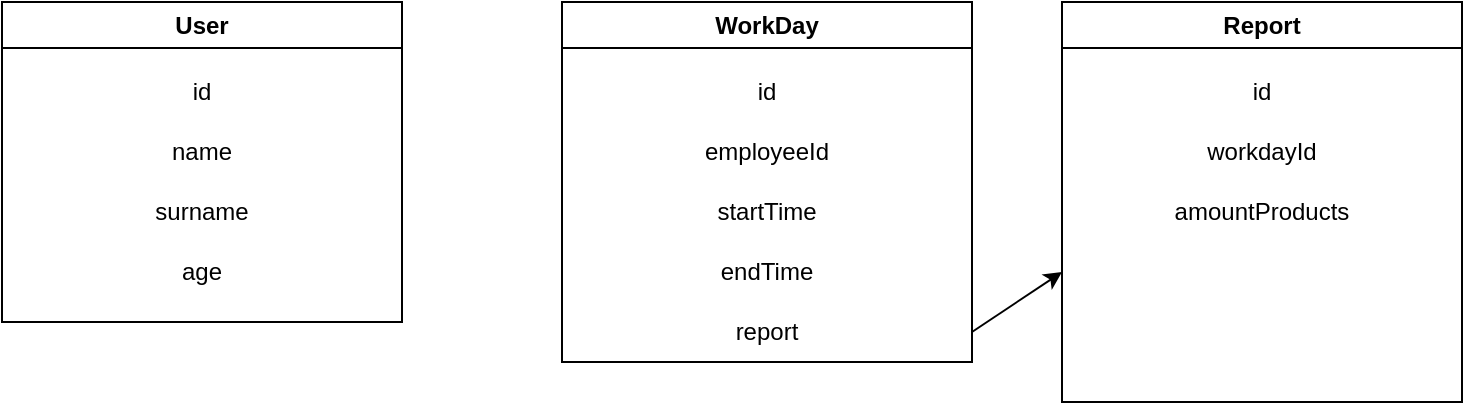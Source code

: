 <mxfile>
    <diagram id="l_IDT9rhOVc0YKBryDaK" name="Page-1">
        <mxGraphModel dx="853" dy="549" grid="1" gridSize="10" guides="1" tooltips="1" connect="1" arrows="1" fold="1" page="1" pageScale="1" pageWidth="850" pageHeight="1100" math="0" shadow="0">
            <root>
                <mxCell id="0"/>
                <mxCell id="1" parent="0"/>
                <mxCell id="10" value="User" style="swimlane;whiteSpace=wrap;html=1;" parent="1" vertex="1">
                    <mxGeometry x="40" y="80" width="200" height="160" as="geometry"/>
                </mxCell>
                <mxCell id="11" value="id" style="text;html=1;strokeColor=none;fillColor=none;align=center;verticalAlign=middle;whiteSpace=wrap;rounded=0;" parent="10" vertex="1">
                    <mxGeometry y="30" width="200" height="30" as="geometry"/>
                </mxCell>
                <mxCell id="12" value="name" style="text;html=1;strokeColor=none;fillColor=none;align=center;verticalAlign=middle;whiteSpace=wrap;rounded=0;" parent="10" vertex="1">
                    <mxGeometry y="60" width="200" height="30" as="geometry"/>
                </mxCell>
                <mxCell id="13" value="surname" style="text;html=1;strokeColor=none;fillColor=none;align=center;verticalAlign=middle;whiteSpace=wrap;rounded=0;" parent="10" vertex="1">
                    <mxGeometry y="90" width="200" height="30" as="geometry"/>
                </mxCell>
                <mxCell id="14" value="age" style="text;html=1;strokeColor=none;fillColor=none;align=center;verticalAlign=middle;whiteSpace=wrap;rounded=0;" parent="10" vertex="1">
                    <mxGeometry y="120" width="200" height="30" as="geometry"/>
                </mxCell>
                <mxCell id="15" value="WorkDay" style="swimlane;whiteSpace=wrap;html=1;" parent="1" vertex="1">
                    <mxGeometry x="320" y="80" width="205" height="180" as="geometry"/>
                </mxCell>
                <mxCell id="17" value="id" style="text;html=1;strokeColor=none;fillColor=none;align=center;verticalAlign=middle;whiteSpace=wrap;rounded=0;" parent="15" vertex="1">
                    <mxGeometry y="30" width="205" height="30" as="geometry"/>
                </mxCell>
                <mxCell id="18" value="startTime" style="text;html=1;strokeColor=none;fillColor=none;align=center;verticalAlign=middle;whiteSpace=wrap;rounded=0;" parent="15" vertex="1">
                    <mxGeometry y="90" width="205" height="30" as="geometry"/>
                </mxCell>
                <mxCell id="19" value="endTime" style="text;html=1;strokeColor=none;fillColor=none;align=center;verticalAlign=middle;whiteSpace=wrap;rounded=0;" parent="15" vertex="1">
                    <mxGeometry y="120" width="205" height="30" as="geometry"/>
                </mxCell>
                <mxCell id="20" value="report" style="text;html=1;strokeColor=none;fillColor=none;align=center;verticalAlign=middle;whiteSpace=wrap;rounded=0;" parent="15" vertex="1">
                    <mxGeometry y="150" width="205" height="30" as="geometry"/>
                </mxCell>
                <mxCell id="29" value="employeeId" style="text;html=1;strokeColor=none;fillColor=none;align=center;verticalAlign=middle;whiteSpace=wrap;rounded=0;" parent="15" vertex="1">
                    <mxGeometry y="60" width="205" height="30" as="geometry"/>
                </mxCell>
                <mxCell id="23" value="Report" style="swimlane;whiteSpace=wrap;html=1;" parent="1" vertex="1">
                    <mxGeometry x="570" y="80" width="200" height="200" as="geometry"/>
                </mxCell>
                <mxCell id="26" value="id" style="text;html=1;strokeColor=none;fillColor=none;align=center;verticalAlign=middle;whiteSpace=wrap;rounded=0;" parent="23" vertex="1">
                    <mxGeometry y="30" width="200" height="30" as="geometry"/>
                </mxCell>
                <mxCell id="27" value="workdayId&lt;span style=&quot;color: rgba(0, 0, 0, 0); font-family: monospace; font-size: 0px; text-align: start;&quot;&gt;%3CmxGraphModel%3E%3Croot%3E%3CmxCell%20id%3D%220%22%2F%3E%3CmxCell%20id%3D%221%22%20parent%3D%220%22%2F%3E%3CmxCell%20id%3D%222%22%20value%3D%22id%22%20style%3D%22text%3Bhtml%3D1%3BstrokeColor%3Dnone%3BfillColor%3Dnone%3Balign%3Dcenter%3BverticalAlign%3Dmiddle%3BwhiteSpace%3Dwrap%3Brounded%3D0%3B%22%20vertex%3D%221%22%20parent%3D%221%22%3E%3CmxGeometry%20x%3D%22570%22%20y%3D%22110%22%20width%3D%22200%22%20height%3D%2230%22%20as%3D%22geometry%22%2F%3E%3C%2FmxCell%3E%3C%2Froot%3E%3C%2FmxGraphModel%3E&lt;/span&gt;" style="text;html=1;strokeColor=none;fillColor=none;align=center;verticalAlign=middle;whiteSpace=wrap;rounded=0;" parent="23" vertex="1">
                    <mxGeometry y="60" width="200" height="30" as="geometry"/>
                </mxCell>
                <mxCell id="28" value="amountProducts" style="text;html=1;strokeColor=none;fillColor=none;align=center;verticalAlign=middle;whiteSpace=wrap;rounded=0;" parent="23" vertex="1">
                    <mxGeometry y="90" width="200" height="30" as="geometry"/>
                </mxCell>
                <mxCell id="25" style="edgeStyle=none;html=1;exitX=1;exitY=0.5;exitDx=0;exitDy=0;" parent="1" source="20" edge="1">
                    <mxGeometry relative="1" as="geometry">
                        <mxPoint x="570" y="215" as="targetPoint"/>
                    </mxGeometry>
                </mxCell>
            </root>
        </mxGraphModel>
    </diagram>
</mxfile>
